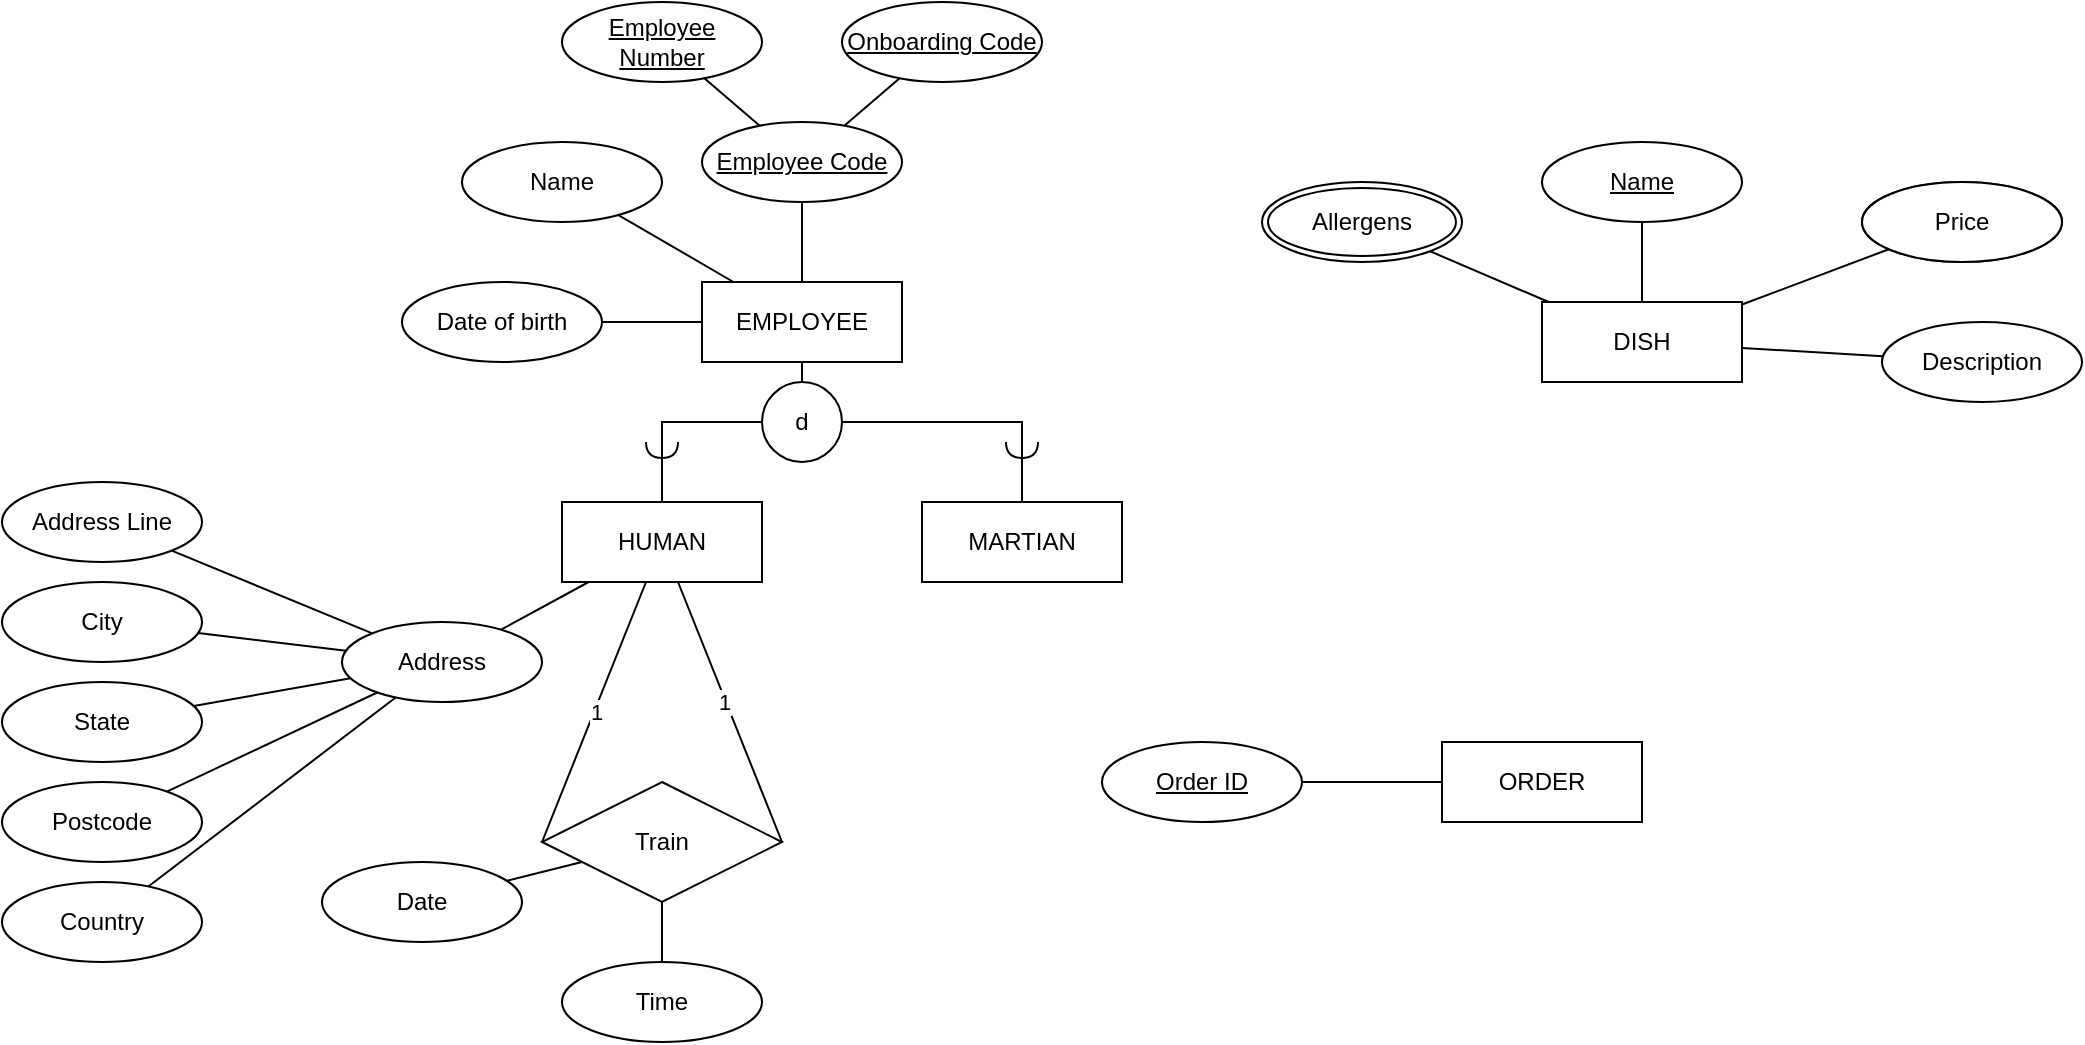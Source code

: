 <mxfile version="27.0.3">
  <diagram name="Page-1" id="CrftMl26OKW7_lD-lv_g">
    <mxGraphModel dx="1377" dy="706" grid="1" gridSize="10" guides="1" tooltips="1" connect="1" arrows="1" fold="1" page="1" pageScale="1" pageWidth="850" pageHeight="1100" math="0" shadow="0">
      <root>
        <mxCell id="0" />
        <mxCell id="1" parent="0" />
        <mxCell id="X_j-xWhzjBxdc1Z0yHY--1" value="EMPLOYEE" style="whiteSpace=wrap;html=1;align=center;" vertex="1" parent="1">
          <mxGeometry x="420" y="510" width="100" height="40" as="geometry" />
        </mxCell>
        <mxCell id="X_j-xWhzjBxdc1Z0yHY--2" value="Employee Code" style="ellipse;whiteSpace=wrap;html=1;align=center;fontStyle=4;" vertex="1" parent="1">
          <mxGeometry x="420" y="430" width="100" height="40" as="geometry" />
        </mxCell>
        <mxCell id="X_j-xWhzjBxdc1Z0yHY--3" value="" style="endArrow=none;html=1;rounded=0;" edge="1" parent="1" source="X_j-xWhzjBxdc1Z0yHY--1" target="X_j-xWhzjBxdc1Z0yHY--2">
          <mxGeometry relative="1" as="geometry">
            <mxPoint x="640" y="440" as="sourcePoint" />
            <mxPoint x="800" y="440" as="targetPoint" />
            <Array as="points">
              <mxPoint x="470" y="490" />
            </Array>
          </mxGeometry>
        </mxCell>
        <mxCell id="X_j-xWhzjBxdc1Z0yHY--4" value="Employee Number" style="ellipse;whiteSpace=wrap;html=1;align=center;fontStyle=4;" vertex="1" parent="1">
          <mxGeometry x="350" y="370" width="100" height="40" as="geometry" />
        </mxCell>
        <mxCell id="X_j-xWhzjBxdc1Z0yHY--5" value="Onboarding Code" style="ellipse;whiteSpace=wrap;html=1;align=center;fontStyle=4;" vertex="1" parent="1">
          <mxGeometry x="490" y="370" width="100" height="40" as="geometry" />
        </mxCell>
        <mxCell id="X_j-xWhzjBxdc1Z0yHY--7" value="" style="endArrow=none;html=1;rounded=0;" edge="1" parent="1" source="X_j-xWhzjBxdc1Z0yHY--5" target="X_j-xWhzjBxdc1Z0yHY--2">
          <mxGeometry relative="1" as="geometry">
            <mxPoint x="610" y="490" as="sourcePoint" />
            <mxPoint x="610" y="450" as="targetPoint" />
          </mxGeometry>
        </mxCell>
        <mxCell id="X_j-xWhzjBxdc1Z0yHY--8" value="" style="endArrow=none;html=1;rounded=0;" edge="1" parent="1" source="X_j-xWhzjBxdc1Z0yHY--4" target="X_j-xWhzjBxdc1Z0yHY--2">
          <mxGeometry relative="1" as="geometry">
            <mxPoint x="529" y="418" as="sourcePoint" />
            <mxPoint x="501" y="442" as="targetPoint" />
          </mxGeometry>
        </mxCell>
        <mxCell id="X_j-xWhzjBxdc1Z0yHY--9" value="Name" style="ellipse;whiteSpace=wrap;html=1;align=center;" vertex="1" parent="1">
          <mxGeometry x="300" y="440" width="100" height="40" as="geometry" />
        </mxCell>
        <mxCell id="X_j-xWhzjBxdc1Z0yHY--10" value="Date of birth" style="ellipse;whiteSpace=wrap;html=1;align=center;" vertex="1" parent="1">
          <mxGeometry x="270" y="510" width="100" height="40" as="geometry" />
        </mxCell>
        <mxCell id="X_j-xWhzjBxdc1Z0yHY--14" value="" style="endArrow=none;html=1;rounded=0;" edge="1" parent="1" source="X_j-xWhzjBxdc1Z0yHY--10" target="X_j-xWhzjBxdc1Z0yHY--1">
          <mxGeometry relative="1" as="geometry">
            <mxPoint x="600" y="450" as="sourcePoint" />
            <mxPoint x="760" y="450" as="targetPoint" />
          </mxGeometry>
        </mxCell>
        <mxCell id="X_j-xWhzjBxdc1Z0yHY--15" value="" style="endArrow=none;html=1;rounded=0;" edge="1" parent="1" source="X_j-xWhzjBxdc1Z0yHY--9" target="X_j-xWhzjBxdc1Z0yHY--1">
          <mxGeometry relative="1" as="geometry">
            <mxPoint x="600" y="450" as="sourcePoint" />
            <mxPoint x="760" y="450" as="targetPoint" />
          </mxGeometry>
        </mxCell>
        <mxCell id="X_j-xWhzjBxdc1Z0yHY--17" value="d" style="ellipse;whiteSpace=wrap;html=1;aspect=fixed;" vertex="1" parent="1">
          <mxGeometry x="450" y="560" width="40" height="40" as="geometry" />
        </mxCell>
        <mxCell id="X_j-xWhzjBxdc1Z0yHY--18" value="" style="endArrow=none;html=1;rounded=0;" edge="1" parent="1" source="X_j-xWhzjBxdc1Z0yHY--1" target="X_j-xWhzjBxdc1Z0yHY--17">
          <mxGeometry relative="1" as="geometry">
            <mxPoint x="580" y="640" as="sourcePoint" />
            <mxPoint x="740" y="640" as="targetPoint" />
          </mxGeometry>
        </mxCell>
        <mxCell id="X_j-xWhzjBxdc1Z0yHY--21" value="" style="ellipse;whiteSpace=wrap;html=1;align=center;aspect=fixed;fillColor=none;strokeColor=none;resizable=0;perimeter=centerPerimeter;rotatable=0;allowArrows=0;points=[];outlineConnect=1;" vertex="1" parent="1">
          <mxGeometry x="457.5" y="570" width="10" height="10" as="geometry" />
        </mxCell>
        <mxCell id="X_j-xWhzjBxdc1Z0yHY--23" value="MARTIAN" style="whiteSpace=wrap;html=1;align=center;" vertex="1" parent="1">
          <mxGeometry x="530" y="620" width="100" height="40" as="geometry" />
        </mxCell>
        <mxCell id="X_j-xWhzjBxdc1Z0yHY--24" value="HUMAN" style="whiteSpace=wrap;html=1;align=center;" vertex="1" parent="1">
          <mxGeometry x="350" y="620" width="100" height="40" as="geometry" />
        </mxCell>
        <mxCell id="X_j-xWhzjBxdc1Z0yHY--25" value="" style="endArrow=none;html=1;rounded=0;" edge="1" parent="1" source="X_j-xWhzjBxdc1Z0yHY--17" target="X_j-xWhzjBxdc1Z0yHY--24">
          <mxGeometry relative="1" as="geometry">
            <mxPoint x="500" y="590" as="sourcePoint" />
            <mxPoint x="370" y="580" as="targetPoint" />
            <Array as="points">
              <mxPoint x="400" y="580" />
            </Array>
          </mxGeometry>
        </mxCell>
        <mxCell id="X_j-xWhzjBxdc1Z0yHY--27" value="" style="rounded=0;orthogonalLoop=1;jettySize=auto;html=1;endArrow=halfCircle;endFill=0;endSize=6;strokeWidth=1;sketch=0;fontSize=12;curved=1;" edge="1" parent="1" source="X_j-xWhzjBxdc1Z0yHY--24">
          <mxGeometry relative="1" as="geometry">
            <mxPoint x="675" y="645" as="sourcePoint" />
            <mxPoint x="400" y="590" as="targetPoint" />
          </mxGeometry>
        </mxCell>
        <mxCell id="X_j-xWhzjBxdc1Z0yHY--28" value="" style="ellipse;whiteSpace=wrap;html=1;align=center;aspect=fixed;fillColor=none;strokeColor=none;resizable=0;perimeter=centerPerimeter;rotatable=0;allowArrows=0;points=[];outlineConnect=1;" vertex="1" parent="1">
          <mxGeometry x="650" y="640" width="10" height="10" as="geometry" />
        </mxCell>
        <mxCell id="X_j-xWhzjBxdc1Z0yHY--29" value="" style="endArrow=none;html=1;rounded=0;" edge="1" parent="1" source="X_j-xWhzjBxdc1Z0yHY--17" target="X_j-xWhzjBxdc1Z0yHY--23">
          <mxGeometry relative="1" as="geometry">
            <mxPoint x="630" y="570" as="sourcePoint" />
            <mxPoint x="580" y="610" as="targetPoint" />
            <Array as="points">
              <mxPoint x="580" y="580" />
            </Array>
          </mxGeometry>
        </mxCell>
        <mxCell id="X_j-xWhzjBxdc1Z0yHY--30" value="" style="rounded=0;orthogonalLoop=1;jettySize=auto;html=1;endArrow=halfCircle;endFill=0;endSize=6;strokeWidth=1;sketch=0;fontSize=12;curved=1;" edge="1" parent="1" source="X_j-xWhzjBxdc1Z0yHY--23">
          <mxGeometry relative="1" as="geometry">
            <mxPoint x="410" y="630" as="sourcePoint" />
            <mxPoint x="580" y="590" as="targetPoint" />
          </mxGeometry>
        </mxCell>
        <mxCell id="X_j-xWhzjBxdc1Z0yHY--31" value="Address" style="ellipse;whiteSpace=wrap;html=1;align=center;" vertex="1" parent="1">
          <mxGeometry x="240" y="680" width="100" height="40" as="geometry" />
        </mxCell>
        <mxCell id="X_j-xWhzjBxdc1Z0yHY--32" value="" style="endArrow=none;html=1;rounded=0;" edge="1" parent="1" source="X_j-xWhzjBxdc1Z0yHY--31" target="X_j-xWhzjBxdc1Z0yHY--24">
          <mxGeometry relative="1" as="geometry">
            <mxPoint x="380" y="540" as="sourcePoint" />
            <mxPoint x="430" y="540" as="targetPoint" />
          </mxGeometry>
        </mxCell>
        <mxCell id="X_j-xWhzjBxdc1Z0yHY--33" value="Address Line" style="ellipse;whiteSpace=wrap;html=1;align=center;" vertex="1" parent="1">
          <mxGeometry x="70" y="610" width="100" height="40" as="geometry" />
        </mxCell>
        <mxCell id="X_j-xWhzjBxdc1Z0yHY--35" value="State" style="ellipse;whiteSpace=wrap;html=1;align=center;" vertex="1" parent="1">
          <mxGeometry x="70" y="710" width="100" height="40" as="geometry" />
        </mxCell>
        <mxCell id="X_j-xWhzjBxdc1Z0yHY--36" value="City" style="ellipse;whiteSpace=wrap;html=1;align=center;" vertex="1" parent="1">
          <mxGeometry x="70" y="660" width="100" height="40" as="geometry" />
        </mxCell>
        <mxCell id="X_j-xWhzjBxdc1Z0yHY--37" value="Postcode" style="ellipse;whiteSpace=wrap;html=1;align=center;" vertex="1" parent="1">
          <mxGeometry x="70" y="760" width="100" height="40" as="geometry" />
        </mxCell>
        <mxCell id="X_j-xWhzjBxdc1Z0yHY--38" value="Country" style="ellipse;whiteSpace=wrap;html=1;align=center;" vertex="1" parent="1">
          <mxGeometry x="70" y="810" width="100" height="40" as="geometry" />
        </mxCell>
        <mxCell id="X_j-xWhzjBxdc1Z0yHY--39" value="" style="endArrow=none;html=1;rounded=0;" edge="1" parent="1" source="X_j-xWhzjBxdc1Z0yHY--33" target="X_j-xWhzjBxdc1Z0yHY--31">
          <mxGeometry relative="1" as="geometry">
            <mxPoint x="380" y="540" as="sourcePoint" />
            <mxPoint x="430" y="540" as="targetPoint" />
          </mxGeometry>
        </mxCell>
        <mxCell id="X_j-xWhzjBxdc1Z0yHY--40" value="" style="endArrow=none;html=1;rounded=0;" edge="1" parent="1" source="X_j-xWhzjBxdc1Z0yHY--36" target="X_j-xWhzjBxdc1Z0yHY--31">
          <mxGeometry relative="1" as="geometry">
            <mxPoint x="165" y="654" as="sourcePoint" />
            <mxPoint x="265" y="696" as="targetPoint" />
          </mxGeometry>
        </mxCell>
        <mxCell id="X_j-xWhzjBxdc1Z0yHY--41" value="" style="endArrow=none;html=1;rounded=0;" edge="1" parent="1" source="X_j-xWhzjBxdc1Z0yHY--35" target="X_j-xWhzjBxdc1Z0yHY--31">
          <mxGeometry relative="1" as="geometry">
            <mxPoint x="178" y="696" as="sourcePoint" />
            <mxPoint x="252" y="704" as="targetPoint" />
          </mxGeometry>
        </mxCell>
        <mxCell id="X_j-xWhzjBxdc1Z0yHY--42" value="" style="endArrow=none;html=1;rounded=0;" edge="1" parent="1" source="X_j-xWhzjBxdc1Z0yHY--37" target="X_j-xWhzjBxdc1Z0yHY--31">
          <mxGeometry relative="1" as="geometry">
            <mxPoint x="188" y="706" as="sourcePoint" />
            <mxPoint x="262" y="714" as="targetPoint" />
          </mxGeometry>
        </mxCell>
        <mxCell id="X_j-xWhzjBxdc1Z0yHY--43" value="" style="endArrow=none;html=1;rounded=0;" edge="1" parent="1" source="X_j-xWhzjBxdc1Z0yHY--38" target="X_j-xWhzjBxdc1Z0yHY--31">
          <mxGeometry relative="1" as="geometry">
            <mxPoint x="198" y="716" as="sourcePoint" />
            <mxPoint x="272" y="724" as="targetPoint" />
          </mxGeometry>
        </mxCell>
        <mxCell id="X_j-xWhzjBxdc1Z0yHY--45" value="Train" style="shape=rhombus;perimeter=rhombusPerimeter;whiteSpace=wrap;html=1;align=center;" vertex="1" parent="1">
          <mxGeometry x="340" y="760" width="120" height="60" as="geometry" />
        </mxCell>
        <mxCell id="X_j-xWhzjBxdc1Z0yHY--46" value="" style="endArrow=none;html=1;rounded=0;exitX=1;exitY=0.5;exitDx=0;exitDy=0;" edge="1" parent="1" source="X_j-xWhzjBxdc1Z0yHY--45" target="X_j-xWhzjBxdc1Z0yHY--24">
          <mxGeometry relative="1" as="geometry">
            <mxPoint x="330" y="694" as="sourcePoint" />
            <mxPoint x="373" y="670" as="targetPoint" />
          </mxGeometry>
        </mxCell>
        <mxCell id="X_j-xWhzjBxdc1Z0yHY--49" value="1" style="edgeLabel;html=1;align=center;verticalAlign=middle;resizable=0;points=[];" vertex="1" connectable="0" parent="X_j-xWhzjBxdc1Z0yHY--46">
          <mxGeometry x="0.095" y="1" relative="1" as="geometry">
            <mxPoint as="offset" />
          </mxGeometry>
        </mxCell>
        <mxCell id="X_j-xWhzjBxdc1Z0yHY--48" value="" style="endArrow=none;html=1;rounded=0;exitX=0;exitY=0.5;exitDx=0;exitDy=0;" edge="1" parent="1" source="X_j-xWhzjBxdc1Z0yHY--45" target="X_j-xWhzjBxdc1Z0yHY--24">
          <mxGeometry relative="1" as="geometry">
            <mxPoint x="470" y="800" as="sourcePoint" />
            <mxPoint x="418" y="670" as="targetPoint" />
          </mxGeometry>
        </mxCell>
        <mxCell id="X_j-xWhzjBxdc1Z0yHY--50" value="1" style="edgeLabel;html=1;align=center;verticalAlign=middle;resizable=0;points=[];" vertex="1" connectable="0" parent="X_j-xWhzjBxdc1Z0yHY--48">
          <mxGeometry x="0.01" y="-1" relative="1" as="geometry">
            <mxPoint as="offset" />
          </mxGeometry>
        </mxCell>
        <mxCell id="X_j-xWhzjBxdc1Z0yHY--51" value="Date" style="ellipse;whiteSpace=wrap;html=1;align=center;" vertex="1" parent="1">
          <mxGeometry x="230" y="800" width="100" height="40" as="geometry" />
        </mxCell>
        <mxCell id="X_j-xWhzjBxdc1Z0yHY--52" value="Time" style="ellipse;whiteSpace=wrap;html=1;align=center;" vertex="1" parent="1">
          <mxGeometry x="350" y="850" width="100" height="40" as="geometry" />
        </mxCell>
        <mxCell id="X_j-xWhzjBxdc1Z0yHY--55" value="" style="endArrow=none;html=1;rounded=0;" edge="1" parent="1" source="X_j-xWhzjBxdc1Z0yHY--45" target="X_j-xWhzjBxdc1Z0yHY--51">
          <mxGeometry relative="1" as="geometry">
            <mxPoint x="380" y="540" as="sourcePoint" />
            <mxPoint x="430" y="540" as="targetPoint" />
          </mxGeometry>
        </mxCell>
        <mxCell id="X_j-xWhzjBxdc1Z0yHY--56" value="" style="endArrow=none;html=1;rounded=0;" edge="1" parent="1" source="X_j-xWhzjBxdc1Z0yHY--45" target="X_j-xWhzjBxdc1Z0yHY--52">
          <mxGeometry relative="1" as="geometry">
            <mxPoint x="370" y="810" as="sourcePoint" />
            <mxPoint x="332" y="819" as="targetPoint" />
          </mxGeometry>
        </mxCell>
        <mxCell id="X_j-xWhzjBxdc1Z0yHY--57" value="DISH" style="whiteSpace=wrap;html=1;align=center;" vertex="1" parent="1">
          <mxGeometry x="840" y="520" width="100" height="40" as="geometry" />
        </mxCell>
        <mxCell id="X_j-xWhzjBxdc1Z0yHY--58" value="Name" style="ellipse;whiteSpace=wrap;html=1;align=center;fontStyle=4;" vertex="1" parent="1">
          <mxGeometry x="840" y="440" width="100" height="40" as="geometry" />
        </mxCell>
        <mxCell id="X_j-xWhzjBxdc1Z0yHY--59" value="" style="endArrow=none;html=1;rounded=0;" edge="1" parent="1" source="X_j-xWhzjBxdc1Z0yHY--58" target="X_j-xWhzjBxdc1Z0yHY--57">
          <mxGeometry relative="1" as="geometry">
            <mxPoint x="529" y="418" as="sourcePoint" />
            <mxPoint x="501" y="442" as="targetPoint" />
          </mxGeometry>
        </mxCell>
        <mxCell id="X_j-xWhzjBxdc1Z0yHY--60" value="Price" style="ellipse;whiteSpace=wrap;html=1;align=center;" vertex="1" parent="1">
          <mxGeometry x="1000" y="460" width="100" height="40" as="geometry" />
        </mxCell>
        <mxCell id="X_j-xWhzjBxdc1Z0yHY--62" value="" style="endArrow=none;html=1;rounded=0;" edge="1" parent="1" source="X_j-xWhzjBxdc1Z0yHY--60" target="X_j-xWhzjBxdc1Z0yHY--57">
          <mxGeometry relative="1" as="geometry">
            <mxPoint x="900" y="490" as="sourcePoint" />
            <mxPoint x="900" y="530" as="targetPoint" />
          </mxGeometry>
        </mxCell>
        <mxCell id="X_j-xWhzjBxdc1Z0yHY--63" value="Price" style="ellipse;whiteSpace=wrap;html=1;align=center;" vertex="1" parent="1">
          <mxGeometry x="1000" y="460" width="100" height="40" as="geometry" />
        </mxCell>
        <mxCell id="X_j-xWhzjBxdc1Z0yHY--65" value="Description" style="ellipse;whiteSpace=wrap;html=1;align=center;" vertex="1" parent="1">
          <mxGeometry x="1010" y="530" width="100" height="40" as="geometry" />
        </mxCell>
        <mxCell id="X_j-xWhzjBxdc1Z0yHY--66" value="" style="endArrow=none;html=1;rounded=0;" edge="1" parent="1" source="X_j-xWhzjBxdc1Z0yHY--65" target="X_j-xWhzjBxdc1Z0yHY--57">
          <mxGeometry relative="1" as="geometry">
            <mxPoint x="1023" y="504" as="sourcePoint" />
            <mxPoint x="950" y="531" as="targetPoint" />
          </mxGeometry>
        </mxCell>
        <mxCell id="X_j-xWhzjBxdc1Z0yHY--68" value="" style="endArrow=none;html=1;rounded=0;" edge="1" parent="1" source="X_j-xWhzjBxdc1Z0yHY--69" target="X_j-xWhzjBxdc1Z0yHY--57">
          <mxGeometry relative="1" as="geometry">
            <mxPoint x="784.116" y="494.621" as="sourcePoint" />
            <mxPoint x="900" y="530" as="targetPoint" />
          </mxGeometry>
        </mxCell>
        <mxCell id="X_j-xWhzjBxdc1Z0yHY--69" value="&lt;div&gt;Allergens&lt;/div&gt;" style="ellipse;shape=doubleEllipse;margin=3;whiteSpace=wrap;html=1;align=center;" vertex="1" parent="1">
          <mxGeometry x="700" y="460" width="100" height="40" as="geometry" />
        </mxCell>
        <mxCell id="X_j-xWhzjBxdc1Z0yHY--70" value="ORDER" style="whiteSpace=wrap;html=1;align=center;" vertex="1" parent="1">
          <mxGeometry x="790" y="740" width="100" height="40" as="geometry" />
        </mxCell>
        <mxCell id="X_j-xWhzjBxdc1Z0yHY--71" value="Order ID" style="ellipse;whiteSpace=wrap;html=1;align=center;fontStyle=4;" vertex="1" parent="1">
          <mxGeometry x="620" y="740" width="100" height="40" as="geometry" />
        </mxCell>
        <mxCell id="X_j-xWhzjBxdc1Z0yHY--72" value="" style="endArrow=none;html=1;rounded=0;" edge="1" parent="1" source="X_j-xWhzjBxdc1Z0yHY--71" target="X_j-xWhzjBxdc1Z0yHY--70">
          <mxGeometry relative="1" as="geometry">
            <mxPoint x="794" y="505" as="sourcePoint" />
            <mxPoint x="853" y="530" as="targetPoint" />
          </mxGeometry>
        </mxCell>
      </root>
    </mxGraphModel>
  </diagram>
</mxfile>
